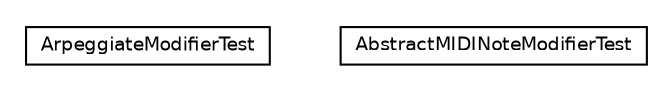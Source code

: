 #!/usr/local/bin/dot
#
# Class diagram 
# Generated by UMLGraph version R5_6-24-gf6e263 (http://www.umlgraph.org/)
#

digraph G {
	edge [fontname="Helvetica",fontsize=10,labelfontname="Helvetica",labelfontsize=10];
	node [fontname="Helvetica",fontsize=10,shape=plaintext];
	nodesep=0.25;
	ranksep=0.5;
	// com.rockhoppertech.music.modifiers.ArpeggiateModifierTest
	c127 [label=<<table title="com.rockhoppertech.music.modifiers.ArpeggiateModifierTest" border="0" cellborder="1" cellspacing="0" cellpadding="2" port="p" href="./ArpeggiateModifierTest.html">
		<tr><td><table border="0" cellspacing="0" cellpadding="1">
<tr><td align="center" balign="center"> ArpeggiateModifierTest </td></tr>
		</table></td></tr>
		</table>>, URL="./ArpeggiateModifierTest.html", fontname="Helvetica", fontcolor="black", fontsize=9.0];
	// com.rockhoppertech.music.modifiers.AbstractMIDINoteModifierTest
	c128 [label=<<table title="com.rockhoppertech.music.modifiers.AbstractMIDINoteModifierTest" border="0" cellborder="1" cellspacing="0" cellpadding="2" port="p" href="./AbstractMIDINoteModifierTest.html">
		<tr><td><table border="0" cellspacing="0" cellpadding="1">
<tr><td align="center" balign="center"> AbstractMIDINoteModifierTest </td></tr>
		</table></td></tr>
		</table>>, URL="./AbstractMIDINoteModifierTest.html", fontname="Helvetica", fontcolor="black", fontsize=9.0];
}

